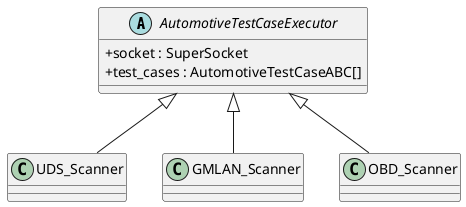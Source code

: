 @startuml scanners

skinparam classAttributeIconSize 0

abstract AutomotiveTestCaseExecutor {
    + socket : SuperSocket
    + test_cases : AutomotiveTestCaseABC[]
}

AutomotiveTestCaseExecutor <|-- UDS_Scanner
AutomotiveTestCaseExecutor <|-- GMLAN_Scanner
AutomotiveTestCaseExecutor <|-- OBD_Scanner

@enduml
